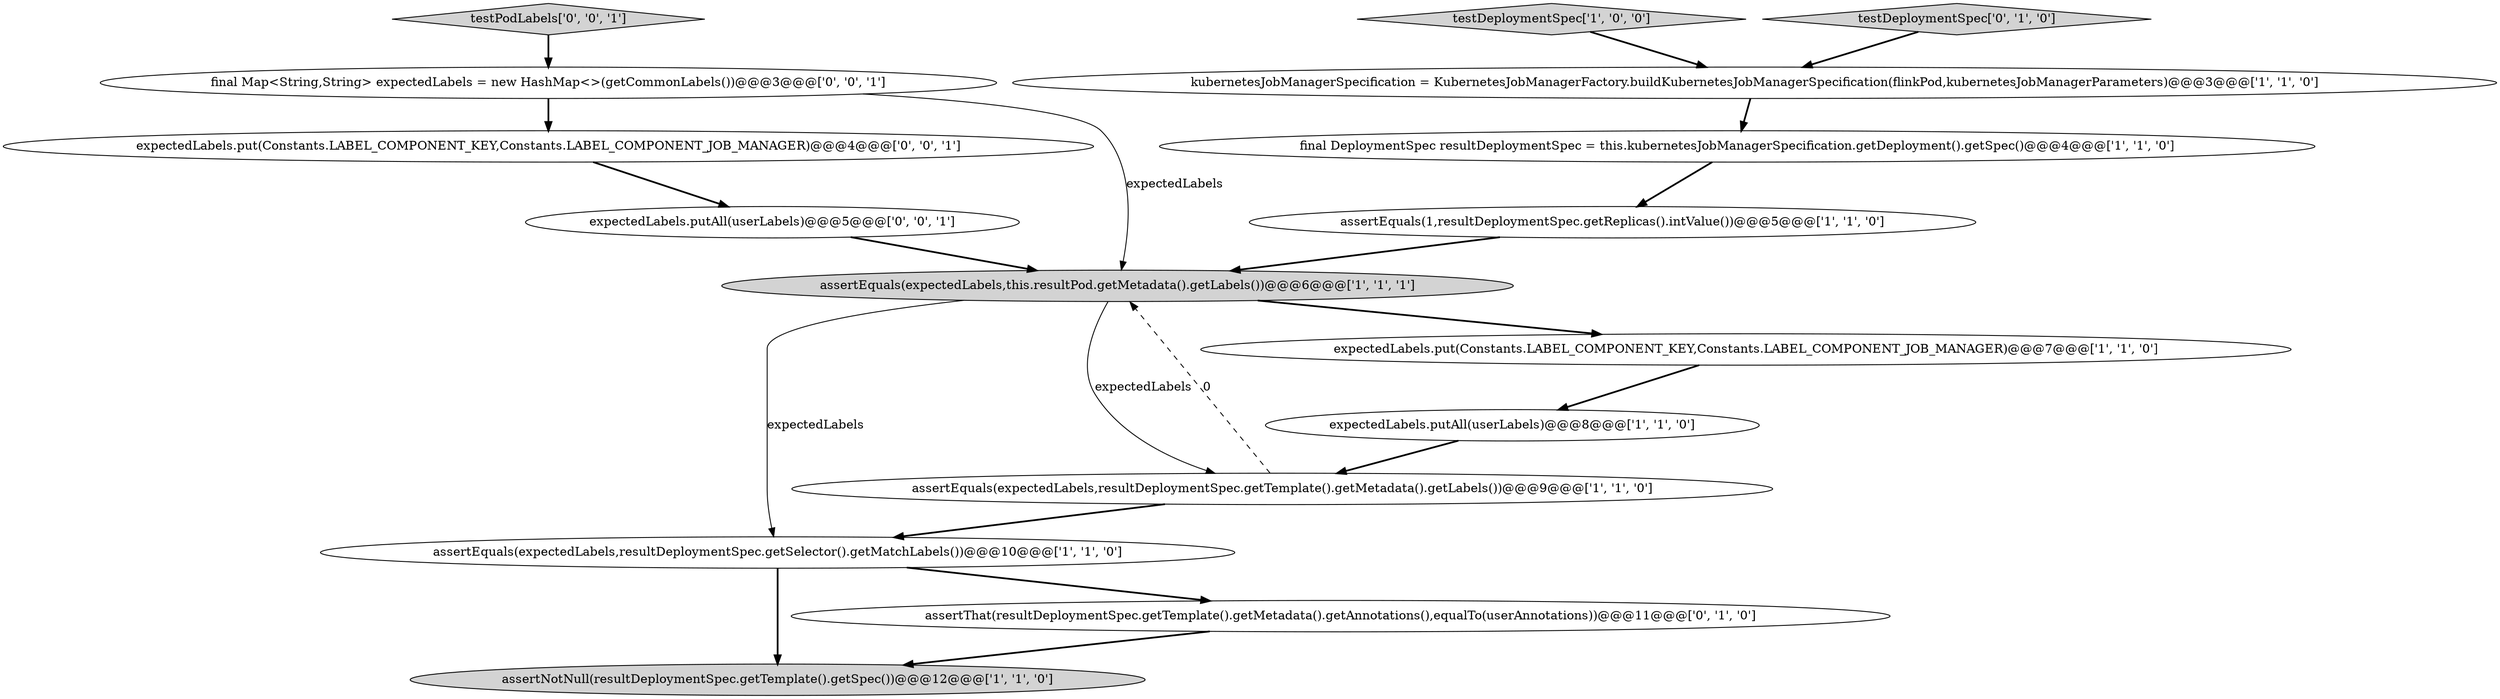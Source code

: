 digraph {
15 [style = filled, label = "testPodLabels['0', '0', '1']", fillcolor = lightgray, shape = diamond image = "AAA0AAABBB3BBB"];
7 [style = filled, label = "final DeploymentSpec resultDeploymentSpec = this.kubernetesJobManagerSpecification.getDeployment().getSpec()@@@4@@@['1', '1', '0']", fillcolor = white, shape = ellipse image = "AAA0AAABBB1BBB"];
0 [style = filled, label = "assertEquals(expectedLabels,this.resultPod.getMetadata().getLabels())@@@6@@@['1', '1', '1']", fillcolor = lightgray, shape = ellipse image = "AAA0AAABBB1BBB"];
4 [style = filled, label = "kubernetesJobManagerSpecification = KubernetesJobManagerFactory.buildKubernetesJobManagerSpecification(flinkPod,kubernetesJobManagerParameters)@@@3@@@['1', '1', '0']", fillcolor = white, shape = ellipse image = "AAA0AAABBB1BBB"];
1 [style = filled, label = "assertEquals(1,resultDeploymentSpec.getReplicas().intValue())@@@5@@@['1', '1', '0']", fillcolor = white, shape = ellipse image = "AAA0AAABBB1BBB"];
9 [style = filled, label = "assertNotNull(resultDeploymentSpec.getTemplate().getSpec())@@@12@@@['1', '1', '0']", fillcolor = lightgray, shape = ellipse image = "AAA0AAABBB1BBB"];
13 [style = filled, label = "final Map<String,String> expectedLabels = new HashMap<>(getCommonLabels())@@@3@@@['0', '0', '1']", fillcolor = white, shape = ellipse image = "AAA0AAABBB3BBB"];
5 [style = filled, label = "expectedLabels.put(Constants.LABEL_COMPONENT_KEY,Constants.LABEL_COMPONENT_JOB_MANAGER)@@@7@@@['1', '1', '0']", fillcolor = white, shape = ellipse image = "AAA0AAABBB1BBB"];
6 [style = filled, label = "assertEquals(expectedLabels,resultDeploymentSpec.getSelector().getMatchLabels())@@@10@@@['1', '1', '0']", fillcolor = white, shape = ellipse image = "AAA0AAABBB1BBB"];
8 [style = filled, label = "assertEquals(expectedLabels,resultDeploymentSpec.getTemplate().getMetadata().getLabels())@@@9@@@['1', '1', '0']", fillcolor = white, shape = ellipse image = "AAA0AAABBB1BBB"];
11 [style = filled, label = "testDeploymentSpec['0', '1', '0']", fillcolor = lightgray, shape = diamond image = "AAA0AAABBB2BBB"];
2 [style = filled, label = "expectedLabels.putAll(userLabels)@@@8@@@['1', '1', '0']", fillcolor = white, shape = ellipse image = "AAA0AAABBB1BBB"];
12 [style = filled, label = "expectedLabels.putAll(userLabels)@@@5@@@['0', '0', '1']", fillcolor = white, shape = ellipse image = "AAA0AAABBB3BBB"];
14 [style = filled, label = "expectedLabels.put(Constants.LABEL_COMPONENT_KEY,Constants.LABEL_COMPONENT_JOB_MANAGER)@@@4@@@['0', '0', '1']", fillcolor = white, shape = ellipse image = "AAA0AAABBB3BBB"];
3 [style = filled, label = "testDeploymentSpec['1', '0', '0']", fillcolor = lightgray, shape = diamond image = "AAA0AAABBB1BBB"];
10 [style = filled, label = "assertThat(resultDeploymentSpec.getTemplate().getMetadata().getAnnotations(),equalTo(userAnnotations))@@@11@@@['0', '1', '0']", fillcolor = white, shape = ellipse image = "AAA1AAABBB2BBB"];
5->2 [style = bold, label=""];
12->0 [style = bold, label=""];
13->0 [style = solid, label="expectedLabels"];
7->1 [style = bold, label=""];
11->4 [style = bold, label=""];
8->0 [style = dashed, label="0"];
0->5 [style = bold, label=""];
14->12 [style = bold, label=""];
4->7 [style = bold, label=""];
13->14 [style = bold, label=""];
8->6 [style = bold, label=""];
0->6 [style = solid, label="expectedLabels"];
6->10 [style = bold, label=""];
0->8 [style = solid, label="expectedLabels"];
3->4 [style = bold, label=""];
15->13 [style = bold, label=""];
2->8 [style = bold, label=""];
10->9 [style = bold, label=""];
1->0 [style = bold, label=""];
6->9 [style = bold, label=""];
}
